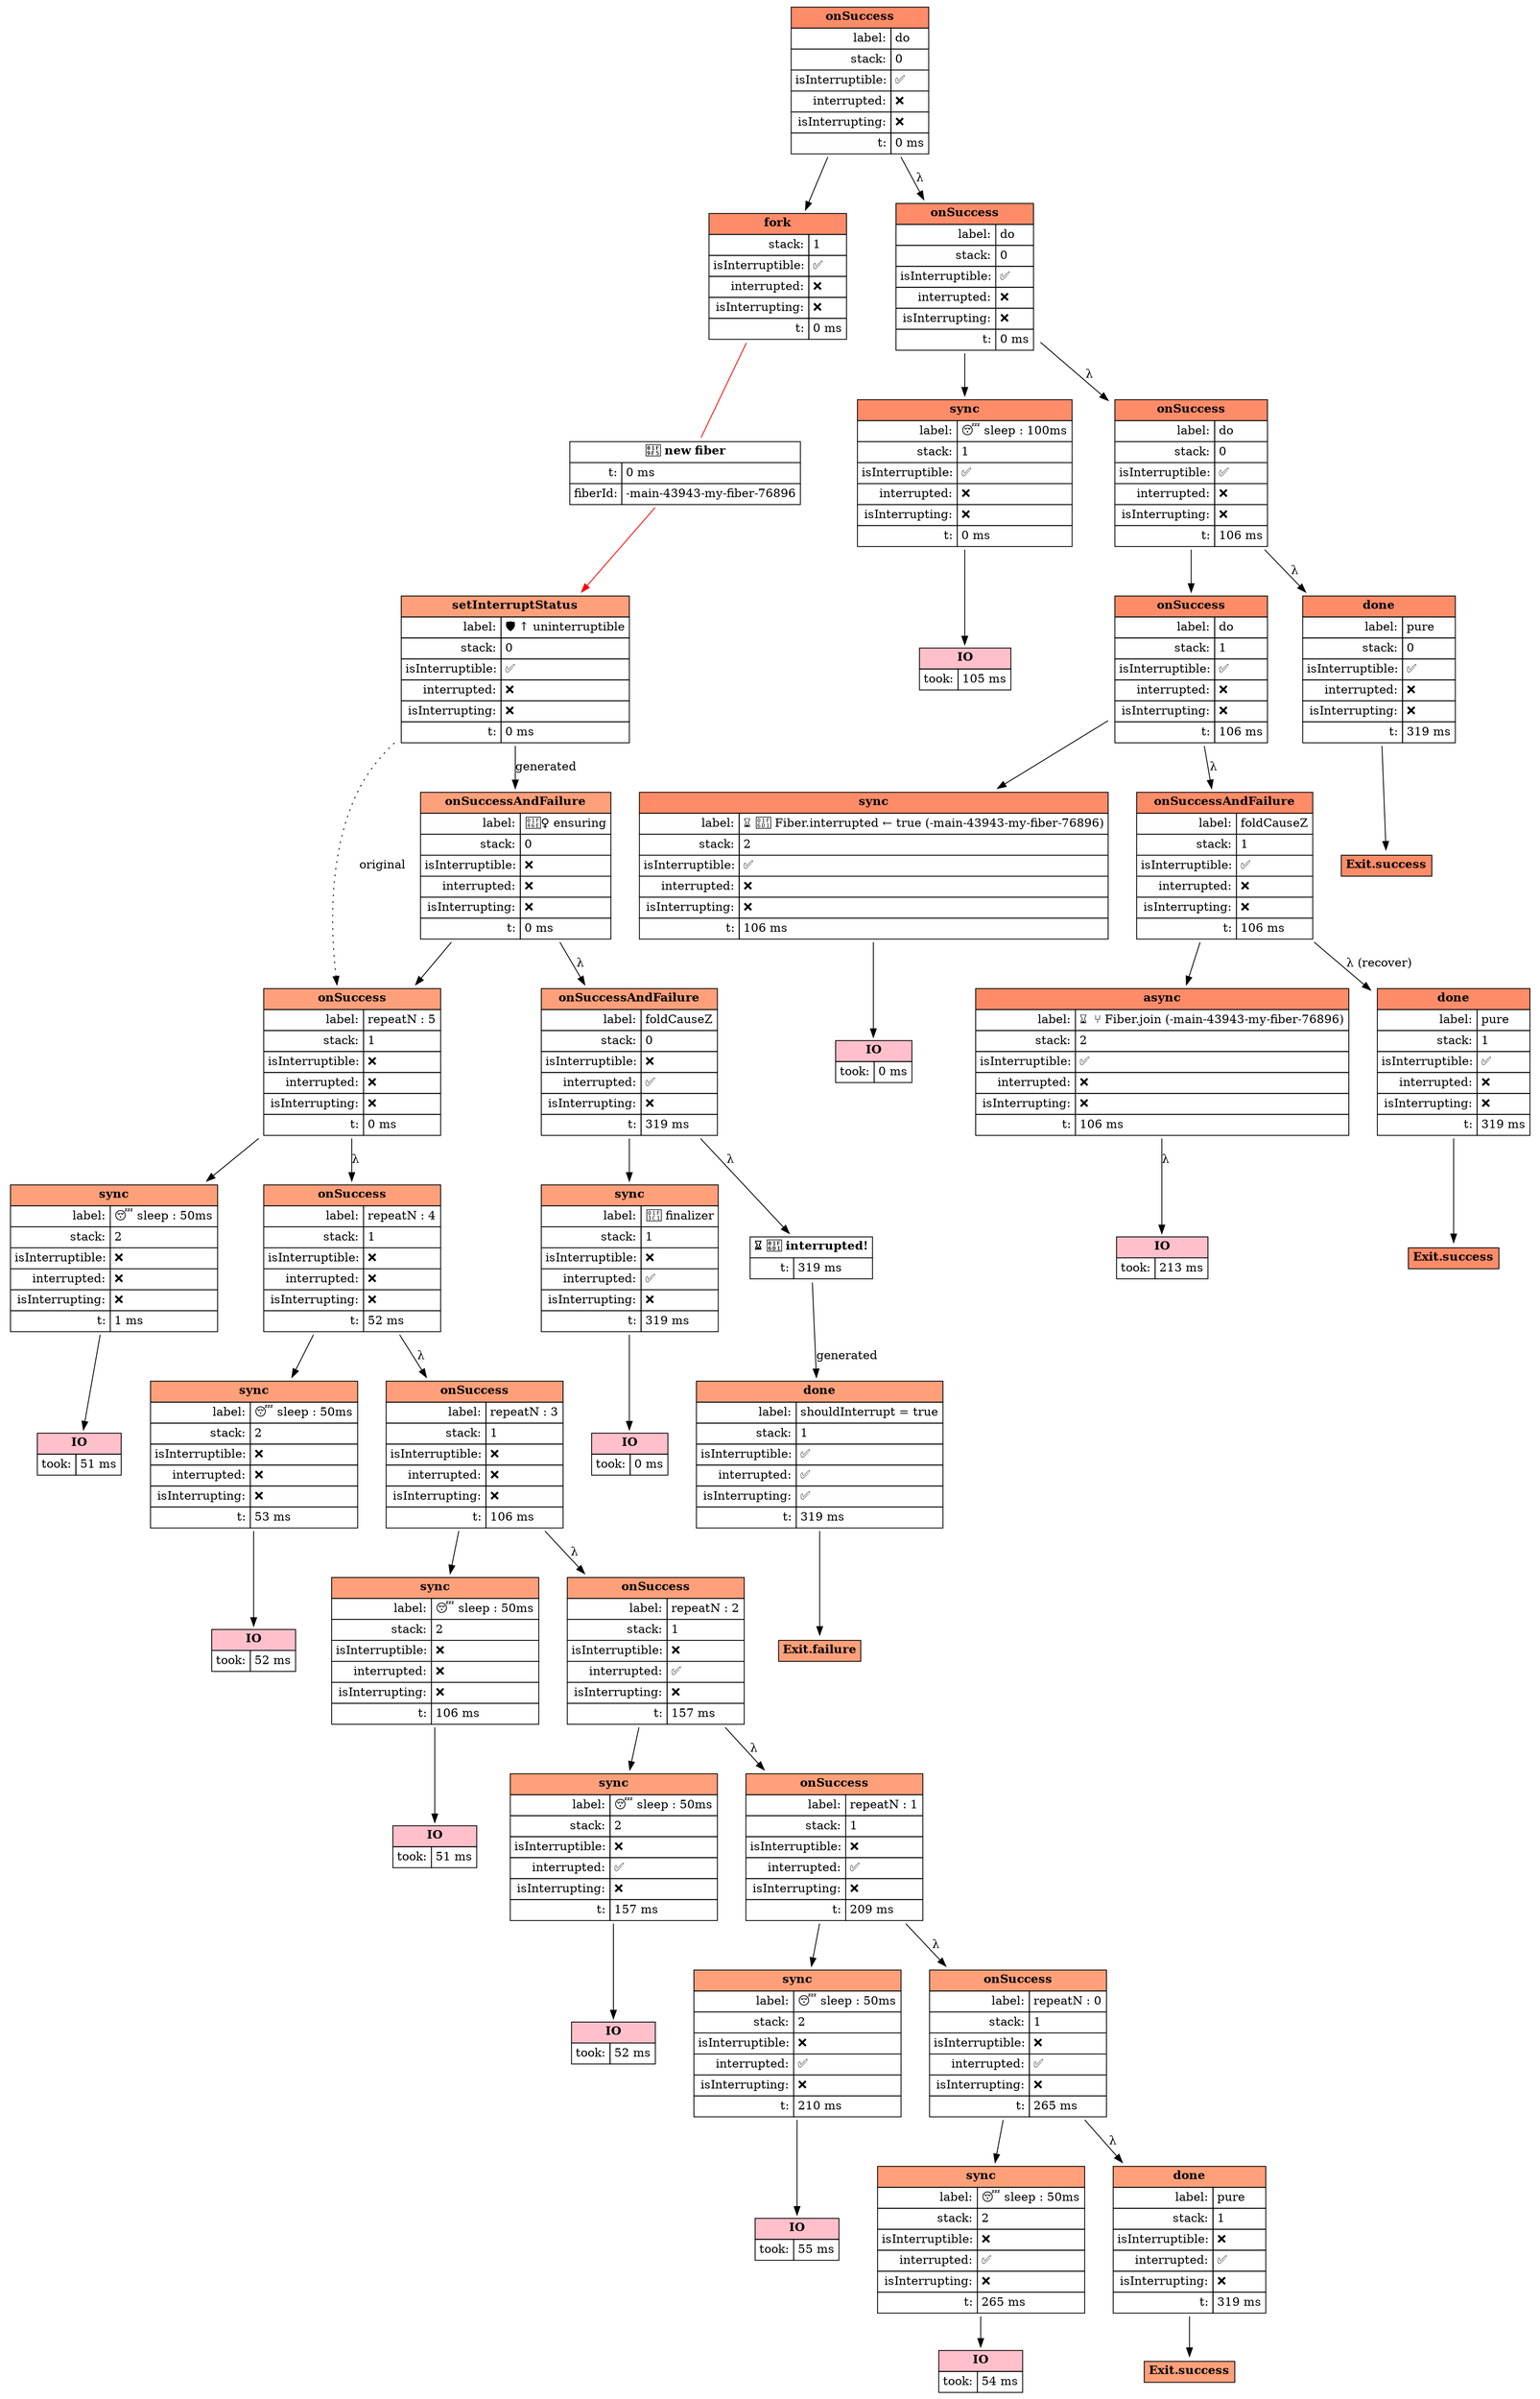 digraph D {  node [shape=box]
"-main-43943-138273062642083" [shape=none, label=<<table CELLPADDING="4" BORDER="0" CELLBORDER="1" CELLSPACING="0"><tr><td BGCOLOR="salmon1" colspan='2'><b>onSuccess</b></td></tr><tr><td align='right'>label:</td><td align='left'>do</td></tr><tr><td align='right'>stack:</td><td align='left'>0</td></tr><tr><td align='right'>isInterruptible:</td><td align='left'>✅</td></tr><tr><td align='right'>interrupted:</td><td align='left'>❌</td></tr><tr><td align='right'>isInterrupting:</td><td align='left'>❌</td></tr><tr><td align='right'>t:</td><td align='left'>0 ms</td></tr></table>> ]
  "-main-43943-138273062642083" -> "-main-43943-138273062704708" 
"-main-43943-138273062704708" [shape=none, label=<<table CELLPADDING="4" BORDER="0" CELLBORDER="1" CELLSPACING="0"><tr><td BGCOLOR="salmon1" colspan='2'><b>fork</b></td></tr><tr><td align='right'>stack:</td><td align='left'>1</td></tr><tr><td align='right'>isInterruptible:</td><td align='left'>✅</td></tr><tr><td align='right'>interrupted:</td><td align='left'>❌</td></tr><tr><td align='right'>isInterrupting:</td><td align='left'>❌</td></tr><tr><td align='right'>t:</td><td align='left'>0 ms</td></tr></table>> ]
"-main-43943-138273062732333" [shape=none, label=<<table CELLPADDING="4" BORDER="0" CELLBORDER="1" CELLSPACING="0"><tr><td BGCOLOR="white" colspan='2'><b>🧵 new fiber</b></td></tr><tr><td align='right'>t:</td><td align='left'>0 ms</td></tr><tr><td align='right'>fiberId:</td><td align='left'>-main-43943-my-fiber-76896</td></tr></table>> ]
  "-main-43943-138273062704708" -> "-main-43943-138273062732333" [color=red, arrowhead=none]
  "-main-43943-138273062732333" -> "-main-43943-138273062734458" [color=red]
  "-main-43943-138273062642083" -> "-main-43943-138273062792833" [label = "λ"]
"-main-43943-138273062792833" [shape=none, label=<<table CELLPADDING="4" BORDER="0" CELLBORDER="1" CELLSPACING="0"><tr><td BGCOLOR="salmon1" colspan='2'><b>onSuccess</b></td></tr><tr><td align='right'>label:</td><td align='left'>do</td></tr><tr><td align='right'>stack:</td><td align='left'>0</td></tr><tr><td align='right'>isInterruptible:</td><td align='left'>✅</td></tr><tr><td align='right'>interrupted:</td><td align='left'>❌</td></tr><tr><td align='right'>isInterrupting:</td><td align='left'>❌</td></tr><tr><td align='right'>t:</td><td align='left'>0 ms</td></tr></table>> ]
  "-main-43943-138273062792833" -> "-main-43943-138273062820458" 
"-main-43943-138273062734458" [shape=none, label=<<table CELLPADDING="4" BORDER="0" CELLBORDER="1" CELLSPACING="0"><tr><td BGCOLOR="lightsalmon1" colspan='2'><b>setInterruptStatus</b></td></tr><tr><td align='right'>label:</td><td align='left'>🛡 ↑ uninterruptible</td></tr><tr><td align='right'>stack:</td><td align='left'>0</td></tr><tr><td align='right'>isInterruptible:</td><td align='left'>✅</td></tr><tr><td align='right'>interrupted:</td><td align='left'>❌</td></tr><tr><td align='right'>isInterrupting:</td><td align='left'>❌</td></tr><tr><td align='right'>t:</td><td align='left'>0 ms</td></tr></table>> ]
  "-main-43943-138273062734458" -> "-main-43943-my-fiber-76896-138273062833041" [label = original, style = dotted]
  "-main-43943-138273062734458" -> "-main-43943-my-fiber-76896-138273062838750" [label = generated]
"-main-43943-my-fiber-76896-138273062838750" [shape=none, label=<<table CELLPADDING="4" BORDER="0" CELLBORDER="1" CELLSPACING="0"><tr><td BGCOLOR="lightsalmon1" colspan='2'><b>onSuccessAndFailure</b></td></tr><tr><td align='right'>label:</td><td align='left'>👮‍♀️ ensuring</td></tr><tr><td align='right'>stack:</td><td align='left'>0</td></tr><tr><td align='right'>isInterruptible:</td><td align='left'>❌</td></tr><tr><td align='right'>interrupted:</td><td align='left'>❌</td></tr><tr><td align='right'>isInterrupting:</td><td align='left'>❌</td></tr><tr><td align='right'>t:</td><td align='left'>0 ms</td></tr></table>> ]
  "-main-43943-my-fiber-76896-138273062838750" -> "-main-43943-my-fiber-76896-138273062833041" 
"-main-43943-138273062820458" [shape=none, label=<<table CELLPADDING="4" BORDER="0" CELLBORDER="1" CELLSPACING="0"><tr><td BGCOLOR="salmon1" colspan='2'><b>sync</b></td></tr><tr><td align='right'>label:</td><td align='left'>😴 sleep : 100ms</td></tr><tr><td align='right'>stack:</td><td align='left'>1</td></tr><tr><td align='right'>isInterruptible:</td><td align='left'>✅</td></tr><tr><td align='right'>interrupted:</td><td align='left'>❌</td></tr><tr><td align='right'>isInterrupting:</td><td align='left'>❌</td></tr><tr><td align='right'>t:</td><td align='left'>0 ms</td></tr></table>> ]
"-main-43943-my-fiber-76896-138273062833041" [shape=none, label=<<table CELLPADDING="4" BORDER="0" CELLBORDER="1" CELLSPACING="0"><tr><td BGCOLOR="lightsalmon1" colspan='2'><b>onSuccess</b></td></tr><tr><td align='right'>label:</td><td align='left'>repeatN : 5</td></tr><tr><td align='right'>stack:</td><td align='left'>1</td></tr><tr><td align='right'>isInterruptible:</td><td align='left'>❌</td></tr><tr><td align='right'>interrupted:</td><td align='left'>❌</td></tr><tr><td align='right'>isInterrupting:</td><td align='left'>❌</td></tr><tr><td align='right'>t:</td><td align='left'>0 ms</td></tr></table>> ]
  "-main-43943-my-fiber-76896-138273062833041" -> "-main-43943-my-fiber-76896-138273063072291" 
"-main-43943-my-fiber-76896-138273063072291" [shape=none, label=<<table CELLPADDING="4" BORDER="0" CELLBORDER="1" CELLSPACING="0"><tr><td BGCOLOR="lightsalmon1" colspan='2'><b>sync</b></td></tr><tr><td align='right'>label:</td><td align='left'>😴 sleep : 50ms</td></tr><tr><td align='right'>stack:</td><td align='left'>2</td></tr><tr><td align='right'>isInterruptible:</td><td align='left'>❌</td></tr><tr><td align='right'>interrupted:</td><td align='left'>❌</td></tr><tr><td align='right'>isInterrupting:</td><td align='left'>❌</td></tr><tr><td align='right'>t:</td><td align='left'>1 ms</td></tr></table>> ]
"-main-43943-my-fiber-76896-138273114852916" [shape=none, label=<<table CELLPADDING="4" BORDER="0" CELLBORDER="1" CELLSPACING="0"><tr><td BGCOLOR="pink" colspan='2'><b>IO</b></td></tr><tr><td align='right'>took:</td><td align='left'>51 ms</td></tr></table>> ]
  "-main-43943-my-fiber-76896-138273063072291" -> "-main-43943-my-fiber-76896-138273114852916" 
  "-main-43943-my-fiber-76896-138273062833041" -> "-main-43943-my-fiber-76896-138273114941000" [label = "λ"]
"-main-43943-my-fiber-76896-138273114941000" [shape=none, label=<<table CELLPADDING="4" BORDER="0" CELLBORDER="1" CELLSPACING="0"><tr><td BGCOLOR="lightsalmon1" colspan='2'><b>onSuccess</b></td></tr><tr><td align='right'>label:</td><td align='left'>repeatN : 4</td></tr><tr><td align='right'>stack:</td><td align='left'>1</td></tr><tr><td align='right'>isInterruptible:</td><td align='left'>❌</td></tr><tr><td align='right'>interrupted:</td><td align='left'>❌</td></tr><tr><td align='right'>isInterrupting:</td><td align='left'>❌</td></tr><tr><td align='right'>t:</td><td align='left'>52 ms</td></tr></table>> ]
  "-main-43943-my-fiber-76896-138273114941000" -> "-main-43943-my-fiber-76896-138273114992750" 
"-main-43943-my-fiber-76896-138273114992750" [shape=none, label=<<table CELLPADDING="4" BORDER="0" CELLBORDER="1" CELLSPACING="0"><tr><td BGCOLOR="lightsalmon1" colspan='2'><b>sync</b></td></tr><tr><td align='right'>label:</td><td align='left'>😴 sleep : 50ms</td></tr><tr><td align='right'>stack:</td><td align='left'>2</td></tr><tr><td align='right'>isInterruptible:</td><td align='left'>❌</td></tr><tr><td align='right'>interrupted:</td><td align='left'>❌</td></tr><tr><td align='right'>isInterrupting:</td><td align='left'>❌</td></tr><tr><td align='right'>t:</td><td align='left'>53 ms</td></tr></table>> ]
"-main-43943-my-fiber-76896-138273167923541" [shape=none, label=<<table CELLPADDING="4" BORDER="0" CELLBORDER="1" CELLSPACING="0"><tr><td BGCOLOR="pink" colspan='2'><b>IO</b></td></tr><tr><td align='right'>took:</td><td align='left'>52 ms</td></tr></table>> ]
  "-main-43943-my-fiber-76896-138273114992750" -> "-main-43943-my-fiber-76896-138273167923541" 
  "-main-43943-my-fiber-76896-138273114941000" -> "-main-43943-my-fiber-76896-138273167981750" [label = "λ"]
"-main-43943-138273168123375" [shape=none, label=<<table CELLPADDING="4" BORDER="0" CELLBORDER="1" CELLSPACING="0"><tr><td BGCOLOR="pink" colspan='2'><b>IO</b></td></tr><tr><td align='right'>took:</td><td align='left'>105 ms</td></tr></table>> ]
"-main-43943-my-fiber-76896-138273167981750" [shape=none, label=<<table CELLPADDING="4" BORDER="0" CELLBORDER="1" CELLSPACING="0"><tr><td BGCOLOR="lightsalmon1" colspan='2'><b>onSuccess</b></td></tr><tr><td align='right'>label:</td><td align='left'>repeatN : 3</td></tr><tr><td align='right'>stack:</td><td align='left'>1</td></tr><tr><td align='right'>isInterruptible:</td><td align='left'>❌</td></tr><tr><td align='right'>interrupted:</td><td align='left'>❌</td></tr><tr><td align='right'>isInterrupting:</td><td align='left'>❌</td></tr><tr><td align='right'>t:</td><td align='left'>106 ms</td></tr></table>> ]
  "-main-43943-138273062820458" -> "-main-43943-138273168123375" 
  "-main-43943-my-fiber-76896-138273167981750" -> "-main-43943-my-fiber-76896-138273168229583" 
  "-main-43943-138273062792833" -> "-main-43943-138273168272541" [label = "λ"]
"-main-43943-138273168272541" [shape=none, label=<<table CELLPADDING="4" BORDER="0" CELLBORDER="1" CELLSPACING="0"><tr><td BGCOLOR="salmon1" colspan='2'><b>onSuccess</b></td></tr><tr><td align='right'>label:</td><td align='left'>do</td></tr><tr><td align='right'>stack:</td><td align='left'>0</td></tr><tr><td align='right'>isInterruptible:</td><td align='left'>✅</td></tr><tr><td align='right'>interrupted:</td><td align='left'>❌</td></tr><tr><td align='right'>isInterrupting:</td><td align='left'>❌</td></tr><tr><td align='right'>t:</td><td align='left'>106 ms</td></tr></table>> ]
  "-main-43943-138273168272541" -> "-main-43943-138273168333583" 
"-main-43943-my-fiber-76896-138273168229583" [shape=none, label=<<table CELLPADDING="4" BORDER="0" CELLBORDER="1" CELLSPACING="0"><tr><td BGCOLOR="lightsalmon1" colspan='2'><b>sync</b></td></tr><tr><td align='right'>label:</td><td align='left'>😴 sleep : 50ms</td></tr><tr><td align='right'>stack:</td><td align='left'>2</td></tr><tr><td align='right'>isInterruptible:</td><td align='left'>❌</td></tr><tr><td align='right'>interrupted:</td><td align='left'>❌</td></tr><tr><td align='right'>isInterrupting:</td><td align='left'>❌</td></tr><tr><td align='right'>t:</td><td align='left'>106 ms</td></tr></table>> ]
"-main-43943-138273168333583" [shape=none, label=<<table CELLPADDING="4" BORDER="0" CELLBORDER="1" CELLSPACING="0"><tr><td BGCOLOR="salmon1" colspan='2'><b>onSuccess</b></td></tr><tr><td align='right'>label:</td><td align='left'>do</td></tr><tr><td align='right'>stack:</td><td align='left'>1</td></tr><tr><td align='right'>isInterruptible:</td><td align='left'>✅</td></tr><tr><td align='right'>interrupted:</td><td align='left'>❌</td></tr><tr><td align='right'>isInterrupting:</td><td align='left'>❌</td></tr><tr><td align='right'>t:</td><td align='left'>106 ms</td></tr></table>> ]
  "-main-43943-138273168333583" -> "-main-43943-138273168386791" 
"-main-43943-138273168386791" [shape=none, label=<<table CELLPADDING="4" BORDER="0" CELLBORDER="1" CELLSPACING="0"><tr><td BGCOLOR="salmon1" colspan='2'><b>sync</b></td></tr><tr><td align='right'>label:</td><td align='left'>⌛ 🛑 Fiber.interrupted ← true (-main-43943-my-fiber-76896)</td></tr><tr><td align='right'>stack:</td><td align='left'>2</td></tr><tr><td align='right'>isInterruptible:</td><td align='left'>✅</td></tr><tr><td align='right'>interrupted:</td><td align='left'>❌</td></tr><tr><td align='right'>isInterrupting:</td><td align='left'>❌</td></tr><tr><td align='right'>t:</td><td align='left'>106 ms</td></tr></table>> ]
"-main-43943-138273168417625" [shape=none, label=<<table CELLPADDING="4" BORDER="0" CELLBORDER="1" CELLSPACING="0"><tr><td BGCOLOR="pink" colspan='2'><b>IO</b></td></tr><tr><td align='right'>took:</td><td align='left'>0 ms</td></tr></table>> ]
  "-main-43943-138273168386791" -> "-main-43943-138273168417625" 
  "-main-43943-138273168333583" -> "-main-43943-138273168430791" [label = "λ"]
"-main-43943-138273168430791" [shape=none, label=<<table CELLPADDING="4" BORDER="0" CELLBORDER="1" CELLSPACING="0"><tr><td BGCOLOR="salmon1" colspan='2'><b>onSuccessAndFailure</b></td></tr><tr><td align='right'>label:</td><td align='left'>foldCauseZ</td></tr><tr><td align='right'>stack:</td><td align='left'>1</td></tr><tr><td align='right'>isInterruptible:</td><td align='left'>✅</td></tr><tr><td align='right'>interrupted:</td><td align='left'>❌</td></tr><tr><td align='right'>isInterrupting:</td><td align='left'>❌</td></tr><tr><td align='right'>t:</td><td align='left'>106 ms</td></tr></table>> ]
  "-main-43943-138273168430791" -> "-main-43943-138273168587291" 
"-main-43943-138273168587291" [shape=none, label=<<table CELLPADDING="4" BORDER="0" CELLBORDER="1" CELLSPACING="0"><tr><td BGCOLOR="salmon1" colspan='2'><b>async</b></td></tr><tr><td align='right'>label:</td><td align='left'>⌛ ⑂ Fiber.join (-main-43943-my-fiber-76896)</td></tr><tr><td align='right'>stack:</td><td align='left'>2</td></tr><tr><td align='right'>isInterruptible:</td><td align='left'>✅</td></tr><tr><td align='right'>interrupted:</td><td align='left'>❌</td></tr><tr><td align='right'>isInterrupting:</td><td align='left'>❌</td></tr><tr><td align='right'>t:</td><td align='left'>106 ms</td></tr></table>> ]
"-main-43943-my-fiber-76896-138273219013916" [shape=none, label=<<table CELLPADDING="4" BORDER="0" CELLBORDER="1" CELLSPACING="0"><tr><td BGCOLOR="pink" colspan='2'><b>IO</b></td></tr><tr><td align='right'>took:</td><td align='left'>51 ms</td></tr></table>> ]
  "-main-43943-my-fiber-76896-138273168229583" -> "-main-43943-my-fiber-76896-138273219013916" 
  "-main-43943-my-fiber-76896-138273167981750" -> "-main-43943-my-fiber-76896-138273219046666" [label = "λ"]
"-main-43943-my-fiber-76896-138273219046666" [shape=none, label=<<table CELLPADDING="4" BORDER="0" CELLBORDER="1" CELLSPACING="0"><tr><td BGCOLOR="lightsalmon1" colspan='2'><b>onSuccess</b></td></tr><tr><td align='right'>label:</td><td align='left'>repeatN : 2</td></tr><tr><td align='right'>stack:</td><td align='left'>1</td></tr><tr><td align='right'>isInterruptible:</td><td align='left'>❌</td></tr><tr><td align='right'>interrupted:</td><td align='left'>✅</td></tr><tr><td align='right'>isInterrupting:</td><td align='left'>❌</td></tr><tr><td align='right'>t:</td><td align='left'>157 ms</td></tr></table>> ]
  "-main-43943-my-fiber-76896-138273219046666" -> "-main-43943-my-fiber-76896-138273219071166" 
"-main-43943-my-fiber-76896-138273219071166" [shape=none, label=<<table CELLPADDING="4" BORDER="0" CELLBORDER="1" CELLSPACING="0"><tr><td BGCOLOR="lightsalmon1" colspan='2'><b>sync</b></td></tr><tr><td align='right'>label:</td><td align='left'>😴 sleep : 50ms</td></tr><tr><td align='right'>stack:</td><td align='left'>2</td></tr><tr><td align='right'>isInterruptible:</td><td align='left'>❌</td></tr><tr><td align='right'>interrupted:</td><td align='left'>✅</td></tr><tr><td align='right'>isInterrupting:</td><td align='left'>❌</td></tr><tr><td align='right'>t:</td><td align='left'>157 ms</td></tr></table>> ]
"-main-43943-my-fiber-76896-138273271841791" [shape=none, label=<<table CELLPADDING="4" BORDER="0" CELLBORDER="1" CELLSPACING="0"><tr><td BGCOLOR="pink" colspan='2'><b>IO</b></td></tr><tr><td align='right'>took:</td><td align='left'>52 ms</td></tr></table>> ]
  "-main-43943-my-fiber-76896-138273219071166" -> "-main-43943-my-fiber-76896-138273271841791" 
  "-main-43943-my-fiber-76896-138273219046666" -> "-main-43943-my-fiber-76896-138273271909625" [label = "λ"]
"-main-43943-my-fiber-76896-138273271909625" [shape=none, label=<<table CELLPADDING="4" BORDER="0" CELLBORDER="1" CELLSPACING="0"><tr><td BGCOLOR="lightsalmon1" colspan='2'><b>onSuccess</b></td></tr><tr><td align='right'>label:</td><td align='left'>repeatN : 1</td></tr><tr><td align='right'>stack:</td><td align='left'>1</td></tr><tr><td align='right'>isInterruptible:</td><td align='left'>❌</td></tr><tr><td align='right'>interrupted:</td><td align='left'>✅</td></tr><tr><td align='right'>isInterrupting:</td><td align='left'>❌</td></tr><tr><td align='right'>t:</td><td align='left'>209 ms</td></tr></table>> ]
  "-main-43943-my-fiber-76896-138273271909625" -> "-main-43943-my-fiber-76896-138273272134125" 
"-main-43943-my-fiber-76896-138273272134125" [shape=none, label=<<table CELLPADDING="4" BORDER="0" CELLBORDER="1" CELLSPACING="0"><tr><td BGCOLOR="lightsalmon1" colspan='2'><b>sync</b></td></tr><tr><td align='right'>label:</td><td align='left'>😴 sleep : 50ms</td></tr><tr><td align='right'>stack:</td><td align='left'>2</td></tr><tr><td align='right'>isInterruptible:</td><td align='left'>❌</td></tr><tr><td align='right'>interrupted:</td><td align='left'>✅</td></tr><tr><td align='right'>isInterrupting:</td><td align='left'>❌</td></tr><tr><td align='right'>t:</td><td align='left'>210 ms</td></tr></table>> ]
"-main-43943-my-fiber-76896-138273327231458" [shape=none, label=<<table CELLPADDING="4" BORDER="0" CELLBORDER="1" CELLSPACING="0"><tr><td BGCOLOR="pink" colspan='2'><b>IO</b></td></tr><tr><td align='right'>took:</td><td align='left'>55 ms</td></tr></table>> ]
  "-main-43943-my-fiber-76896-138273272134125" -> "-main-43943-my-fiber-76896-138273327231458" 
  "-main-43943-my-fiber-76896-138273271909625" -> "-main-43943-my-fiber-76896-138273327338500" [label = "λ"]
"-main-43943-my-fiber-76896-138273327338500" [shape=none, label=<<table CELLPADDING="4" BORDER="0" CELLBORDER="1" CELLSPACING="0"><tr><td BGCOLOR="lightsalmon1" colspan='2'><b>onSuccess</b></td></tr><tr><td align='right'>label:</td><td align='left'>repeatN : 0</td></tr><tr><td align='right'>stack:</td><td align='left'>1</td></tr><tr><td align='right'>isInterruptible:</td><td align='left'>❌</td></tr><tr><td align='right'>interrupted:</td><td align='left'>✅</td></tr><tr><td align='right'>isInterrupting:</td><td align='left'>❌</td></tr><tr><td align='right'>t:</td><td align='left'>265 ms</td></tr></table>> ]
  "-main-43943-my-fiber-76896-138273327338500" -> "-main-43943-my-fiber-76896-138273327413041" 
"-main-43943-my-fiber-76896-138273327413041" [shape=none, label=<<table CELLPADDING="4" BORDER="0" CELLBORDER="1" CELLSPACING="0"><tr><td BGCOLOR="lightsalmon1" colspan='2'><b>sync</b></td></tr><tr><td align='right'>label:</td><td align='left'>😴 sleep : 50ms</td></tr><tr><td align='right'>stack:</td><td align='left'>2</td></tr><tr><td align='right'>isInterruptible:</td><td align='left'>❌</td></tr><tr><td align='right'>interrupted:</td><td align='left'>✅</td></tr><tr><td align='right'>isInterrupting:</td><td align='left'>❌</td></tr><tr><td align='right'>t:</td><td align='left'>265 ms</td></tr></table>> ]
"-main-43943-my-fiber-76896-138273381309125" [shape=none, label=<<table CELLPADDING="4" BORDER="0" CELLBORDER="1" CELLSPACING="0"><tr><td BGCOLOR="pink" colspan='2'><b>IO</b></td></tr><tr><td align='right'>took:</td><td align='left'>54 ms</td></tr></table>> ]
  "-main-43943-my-fiber-76896-138273327413041" -> "-main-43943-my-fiber-76896-138273381309125" 
  "-main-43943-my-fiber-76896-138273327338500" -> "-main-43943-my-fiber-76896-138273381399458" [label = "λ"]
"-main-43943-my-fiber-76896-138273381399458" [shape=none, label=<<table CELLPADDING="4" BORDER="0" CELLBORDER="1" CELLSPACING="0"><tr><td BGCOLOR="lightsalmon1" colspan='2'><b>done</b></td></tr><tr><td align='right'>label:</td><td align='left'>pure</td></tr><tr><td align='right'>stack:</td><td align='left'>1</td></tr><tr><td align='right'>isInterruptible:</td><td align='left'>❌</td></tr><tr><td align='right'>interrupted:</td><td align='left'>✅</td></tr><tr><td align='right'>isInterrupting:</td><td align='left'>❌</td></tr><tr><td align='right'>t:</td><td align='left'>319 ms</td></tr></table>> ]
"-main-43943-my-fiber-76896-138273381472291" [shape=none, label=<<table CELLPADDING="4" BORDER="0" CELLBORDER="1" CELLSPACING="0"><tr><td BGCOLOR="lightsalmon1" colspan='2'><b>Exit.success</b></td></tr></table>> ]
  "-main-43943-my-fiber-76896-138273381399458" -> "-main-43943-my-fiber-76896-138273381472291" 
  "-main-43943-my-fiber-76896-138273062838750" -> "-main-43943-my-fiber-76896-138273381488041" [label = "λ"]
"-main-43943-my-fiber-76896-138273381488041" [shape=none, label=<<table CELLPADDING="4" BORDER="0" CELLBORDER="1" CELLSPACING="0"><tr><td BGCOLOR="lightsalmon1" colspan='2'><b>onSuccessAndFailure</b></td></tr><tr><td align='right'>label:</td><td align='left'>foldCauseZ</td></tr><tr><td align='right'>stack:</td><td align='left'>0</td></tr><tr><td align='right'>isInterruptible:</td><td align='left'>❌</td></tr><tr><td align='right'>interrupted:</td><td align='left'>✅</td></tr><tr><td align='right'>isInterrupting:</td><td align='left'>❌</td></tr><tr><td align='right'>t:</td><td align='left'>319 ms</td></tr></table>> ]
  "-main-43943-my-fiber-76896-138273381488041" -> "-main-43943-my-fiber-76896-138273381682458" 
"-main-43943-my-fiber-76896-138273381682458" [shape=none, label=<<table CELLPADDING="4" BORDER="0" CELLBORDER="1" CELLSPACING="0"><tr><td BGCOLOR="lightsalmon1" colspan='2'><b>sync</b></td></tr><tr><td align='right'>label:</td><td align='left'>🏁 finalizer</td></tr><tr><td align='right'>stack:</td><td align='left'>1</td></tr><tr><td align='right'>isInterruptible:</td><td align='left'>❌</td></tr><tr><td align='right'>interrupted:</td><td align='left'>✅</td></tr><tr><td align='right'>isInterrupting:</td><td align='left'>❌</td></tr><tr><td align='right'>t:</td><td align='left'>319 ms</td></tr></table>> ]
"-main-43943-my-fiber-76896-138273381714333" [shape=none, label=<<table CELLPADDING="4" BORDER="0" CELLBORDER="1" CELLSPACING="0"><tr><td BGCOLOR="pink" colspan='2'><b>IO</b></td></tr><tr><td align='right'>took:</td><td align='left'>0 ms</td></tr></table>> ]
  "-main-43943-my-fiber-76896-138273381682458" -> "-main-43943-my-fiber-76896-138273381714333" 
  "-main-43943-my-fiber-76896-138273381488041" -> "-main-43943-my-fiber-76896-138273381726666" [label = "λ"]
"-main-43943-my-fiber-76896-138273381726666" [shape=none, label=<<table CELLPADDING="4" BORDER="0" CELLBORDER="1" CELLSPACING="0"><tr><td BGCOLOR="white" colspan='2'><b>⌛ 🛑 interrupted!</b></td></tr><tr><td align='right'>t:</td><td align='left'>319 ms</td></tr></table>> ]
  "-main-43943-my-fiber-76896-138273381726666" -> "-main-43943-my-fiber-76896-138273381749958" [label = generated]
"-main-43943-my-fiber-76896-138273381749958" [shape=none, label=<<table CELLPADDING="4" BORDER="0" CELLBORDER="1" CELLSPACING="0"><tr><td BGCOLOR="lightsalmon1" colspan='2'><b>done</b></td></tr><tr><td align='right'>label:</td><td align='left'>shouldInterrupt = true</td></tr><tr><td align='right'>stack:</td><td align='left'>1</td></tr><tr><td align='right'>isInterruptible:</td><td align='left'>✅</td></tr><tr><td align='right'>interrupted:</td><td align='left'>✅</td></tr><tr><td align='right'>isInterrupting:</td><td align='left'>✅</td></tr><tr><td align='right'>t:</td><td align='left'>319 ms</td></tr></table>> ]
"-main-43943-my-fiber-76896-138273381785833" [shape=none, label=<<table CELLPADDING="4" BORDER="0" CELLBORDER="1" CELLSPACING="0"><tr><td BGCOLOR="lightsalmon1" colspan='2'><b>Exit.failure</b></td></tr></table>> ]
  "-main-43943-my-fiber-76896-138273381749958" -> "-main-43943-my-fiber-76896-138273381785833" 
"-main-43943-138273381831958" [shape=none, label=<<table CELLPADDING="4" BORDER="0" CELLBORDER="1" CELLSPACING="0"><tr><td BGCOLOR="pink" colspan='2'><b>IO</b></td></tr><tr><td align='right'>took:</td><td align='left'>213 ms</td></tr></table>> ]
  "-main-43943-138273168587291" -> "-main-43943-138273381831958" [label = "λ"]
  "-main-43943-138273168430791" -> "-main-43943-138273381847916" [label = "λ (recover)"]
"-main-43943-138273381847916" [shape=none, label=<<table CELLPADDING="4" BORDER="0" CELLBORDER="1" CELLSPACING="0"><tr><td BGCOLOR="salmon1" colspan='2'><b>done</b></td></tr><tr><td align='right'>label:</td><td align='left'>pure</td></tr><tr><td align='right'>stack:</td><td align='left'>1</td></tr><tr><td align='right'>isInterruptible:</td><td align='left'>✅</td></tr><tr><td align='right'>interrupted:</td><td align='left'>❌</td></tr><tr><td align='right'>isInterrupting:</td><td align='left'>❌</td></tr><tr><td align='right'>t:</td><td align='left'>319 ms</td></tr></table>> ]
"-main-43943-138273381910458" [shape=none, label=<<table CELLPADDING="4" BORDER="0" CELLBORDER="1" CELLSPACING="0"><tr><td BGCOLOR="salmon1" colspan='2'><b>Exit.success</b></td></tr></table>> ]
  "-main-43943-138273381847916" -> "-main-43943-138273381910458" 
  "-main-43943-138273168272541" -> "-main-43943-138273381922708" [label = "λ"]
"-main-43943-138273381922708" [shape=none, label=<<table CELLPADDING="4" BORDER="0" CELLBORDER="1" CELLSPACING="0"><tr><td BGCOLOR="salmon1" colspan='2'><b>done</b></td></tr><tr><td align='right'>label:</td><td align='left'>pure</td></tr><tr><td align='right'>stack:</td><td align='left'>0</td></tr><tr><td align='right'>isInterruptible:</td><td align='left'>✅</td></tr><tr><td align='right'>interrupted:</td><td align='left'>❌</td></tr><tr><td align='right'>isInterrupting:</td><td align='left'>❌</td></tr><tr><td align='right'>t:</td><td align='left'>319 ms</td></tr></table>> ]
"-main-43943-138273381942083" [shape=none, label=<<table CELLPADDING="4" BORDER="0" CELLBORDER="1" CELLSPACING="0"><tr><td BGCOLOR="salmon1" colspan='2'><b>Exit.success</b></td></tr></table>> ]
  "-main-43943-138273381922708" -> "-main-43943-138273381942083" 
}
